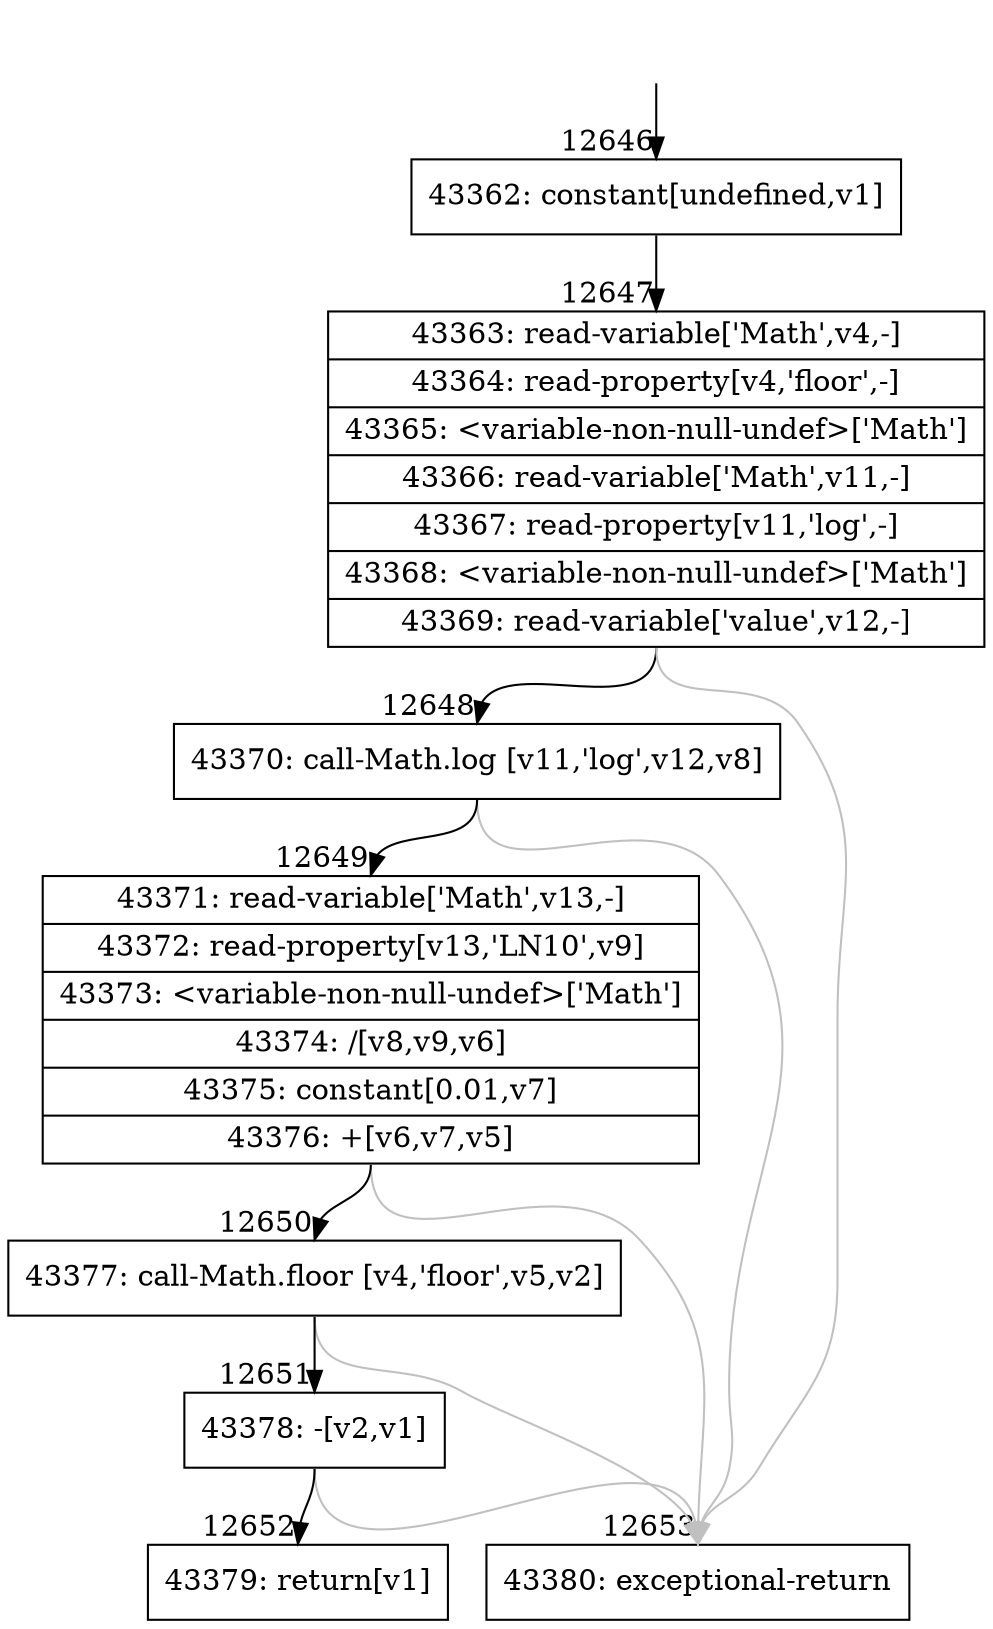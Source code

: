 digraph {
rankdir="TD"
BB_entry1170[shape=none,label=""];
BB_entry1170 -> BB12646 [tailport=s, headport=n, headlabel="    12646"]
BB12646 [shape=record label="{43362: constant[undefined,v1]}" ] 
BB12646 -> BB12647 [tailport=s, headport=n, headlabel="      12647"]
BB12647 [shape=record label="{43363: read-variable['Math',v4,-]|43364: read-property[v4,'floor',-]|43365: \<variable-non-null-undef\>['Math']|43366: read-variable['Math',v11,-]|43367: read-property[v11,'log',-]|43368: \<variable-non-null-undef\>['Math']|43369: read-variable['value',v12,-]}" ] 
BB12647 -> BB12648 [tailport=s, headport=n, headlabel="      12648"]
BB12647 -> BB12653 [tailport=s, headport=n, color=gray, headlabel="      12653"]
BB12648 [shape=record label="{43370: call-Math.log [v11,'log',v12,v8]}" ] 
BB12648 -> BB12649 [tailport=s, headport=n, headlabel="      12649"]
BB12648 -> BB12653 [tailport=s, headport=n, color=gray]
BB12649 [shape=record label="{43371: read-variable['Math',v13,-]|43372: read-property[v13,'LN10',v9]|43373: \<variable-non-null-undef\>['Math']|43374: /[v8,v9,v6]|43375: constant[0.01,v7]|43376: +[v6,v7,v5]}" ] 
BB12649 -> BB12650 [tailport=s, headport=n, headlabel="      12650"]
BB12649 -> BB12653 [tailport=s, headport=n, color=gray]
BB12650 [shape=record label="{43377: call-Math.floor [v4,'floor',v5,v2]}" ] 
BB12650 -> BB12651 [tailport=s, headport=n, headlabel="      12651"]
BB12650 -> BB12653 [tailport=s, headport=n, color=gray]
BB12651 [shape=record label="{43378: -[v2,v1]}" ] 
BB12651 -> BB12652 [tailport=s, headport=n, headlabel="      12652"]
BB12651 -> BB12653 [tailport=s, headport=n, color=gray]
BB12652 [shape=record label="{43379: return[v1]}" ] 
BB12653 [shape=record label="{43380: exceptional-return}" ] 
//#$~ 7584
}

